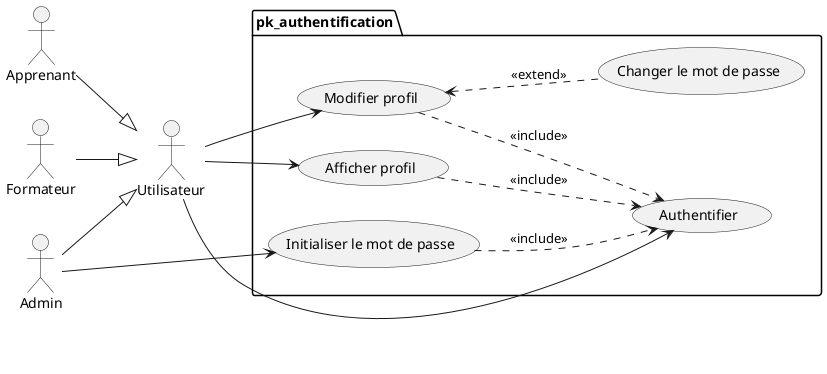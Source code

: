 @startuml uses_cases_pkg_authentification

left to right direction


actor Utilisateur as utilisateur
actor Formateur as formateur
actor Apprenant as apprenant
actor Admin as admin

formateur --|> utilisateur
apprenant --|> utilisateur
admin --|> utilisateur
 
package pk_authentification {

  utilisateur -down-> (Authentifier)

  utilisateur -->  (Afficher profil) 
  utilisateur -->  (Modifier profil)
  (Modifier profil) <.down. (Changer le mot de passe) : <<extend>>

  admin -> (Initialiser le mot de passe)
   
  (Afficher profil)  ..> (Authentifier) : <<include>>
  (Modifier profil)  ..> (Authentifier) : <<include>>
  (Initialiser le mot de passe) ..> (Authentifier) : <<include>>
}  

' note right of admin : "note 1"

@enduml